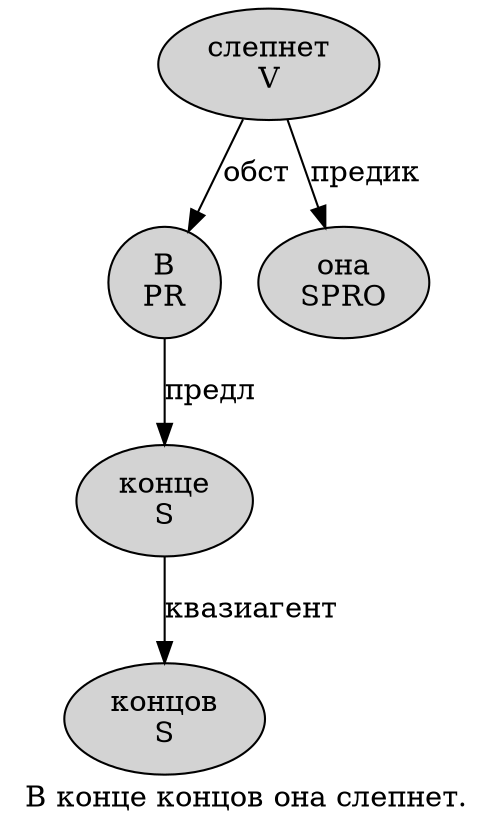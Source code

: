 digraph SENTENCE_280 {
	graph [label="В конце концов она слепнет."]
	node [style=filled]
		0 [label="В
PR" color="" fillcolor=lightgray penwidth=1 shape=ellipse]
		1 [label="конце
S" color="" fillcolor=lightgray penwidth=1 shape=ellipse]
		2 [label="концов
S" color="" fillcolor=lightgray penwidth=1 shape=ellipse]
		3 [label="она
SPRO" color="" fillcolor=lightgray penwidth=1 shape=ellipse]
		4 [label="слепнет
V" color="" fillcolor=lightgray penwidth=1 shape=ellipse]
			0 -> 1 [label="предл"]
			1 -> 2 [label="квазиагент"]
			4 -> 0 [label="обст"]
			4 -> 3 [label="предик"]
}